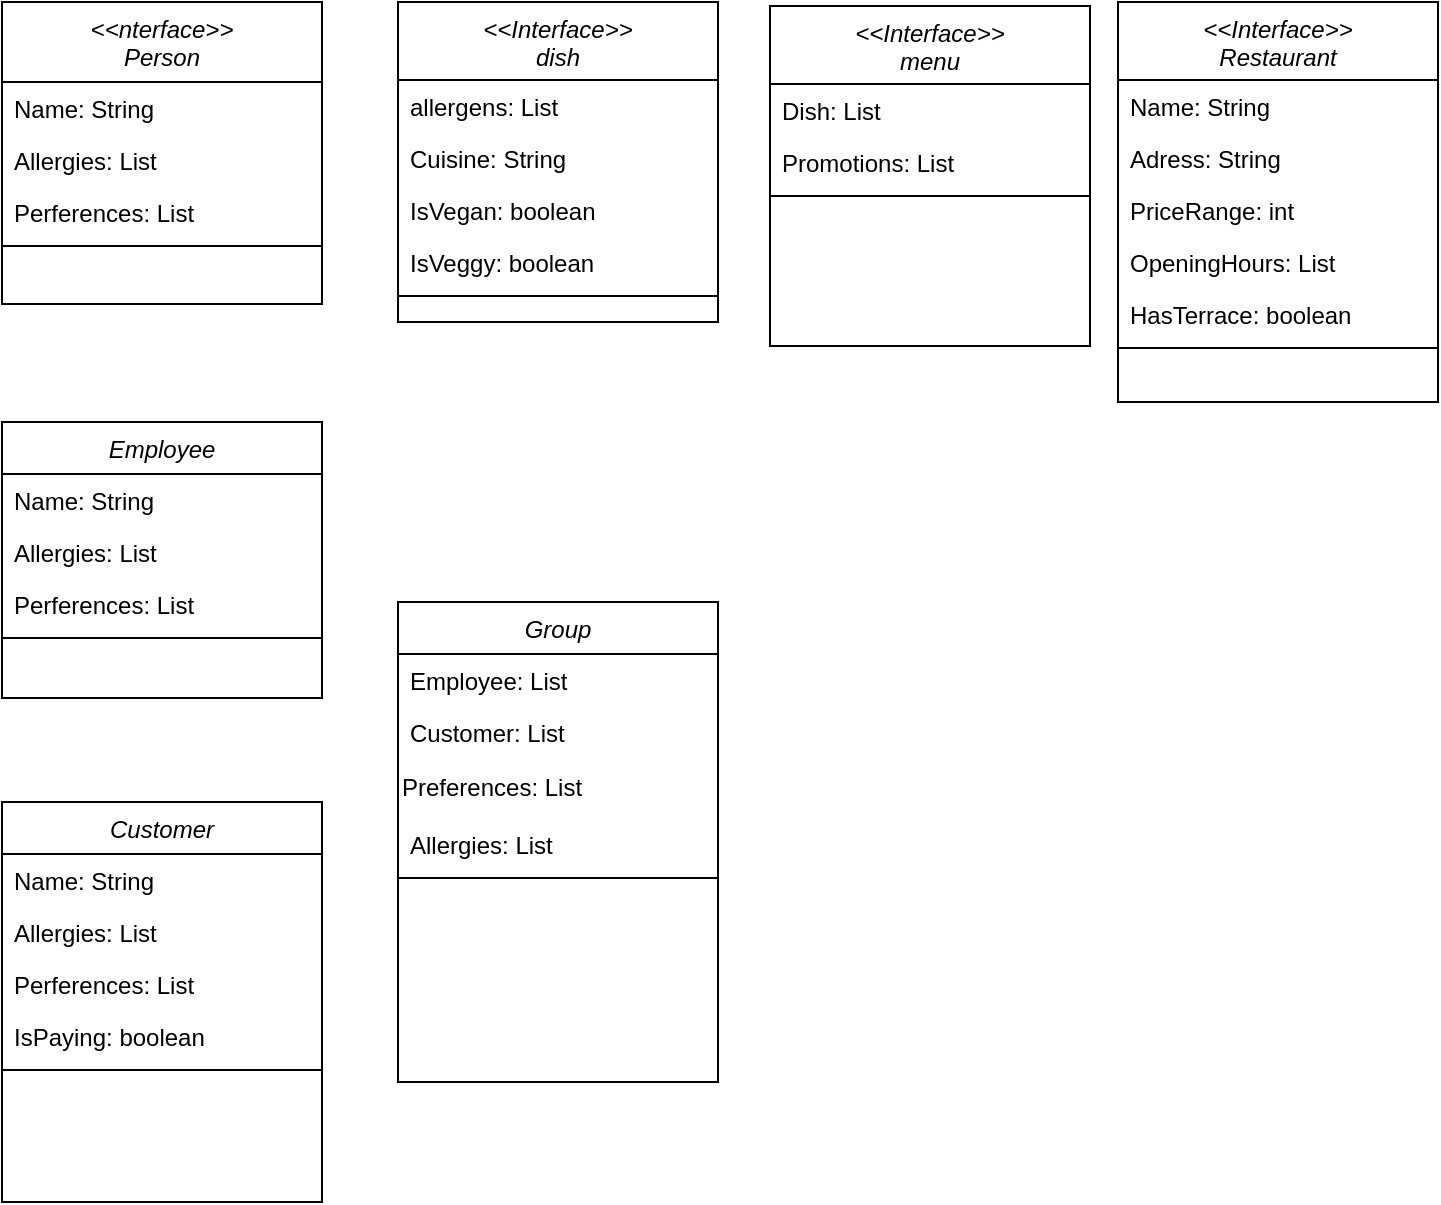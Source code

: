 <mxfile version="22.0.6" type="github">
  <diagram id="C5RBs43oDa-KdzZeNtuy" name="Page-1">
    <mxGraphModel dx="1386" dy="793" grid="1" gridSize="10" guides="1" tooltips="1" connect="1" arrows="1" fold="1" page="1" pageScale="1" pageWidth="827" pageHeight="1169" math="0" shadow="0">
      <root>
        <mxCell id="WIyWlLk6GJQsqaUBKTNV-0" />
        <mxCell id="WIyWlLk6GJQsqaUBKTNV-1" parent="WIyWlLk6GJQsqaUBKTNV-0" />
        <mxCell id="zkfFHV4jXpPFQw0GAbJ--0" value="Employee" style="swimlane;fontStyle=2;align=center;verticalAlign=top;childLayout=stackLayout;horizontal=1;startSize=26;horizontalStack=0;resizeParent=1;resizeLast=0;collapsible=1;marginBottom=0;rounded=0;shadow=0;strokeWidth=1;" parent="WIyWlLk6GJQsqaUBKTNV-1" vertex="1">
          <mxGeometry x="82" y="230" width="160" height="138" as="geometry">
            <mxRectangle x="80" y="70" width="160" height="26" as="alternateBounds" />
          </mxGeometry>
        </mxCell>
        <mxCell id="zkfFHV4jXpPFQw0GAbJ--1" value="Name: String" style="text;align=left;verticalAlign=top;spacingLeft=4;spacingRight=4;overflow=hidden;rotatable=0;points=[[0,0.5],[1,0.5]];portConstraint=eastwest;" parent="zkfFHV4jXpPFQw0GAbJ--0" vertex="1">
          <mxGeometry y="26" width="160" height="26" as="geometry" />
        </mxCell>
        <mxCell id="zkfFHV4jXpPFQw0GAbJ--2" value="Allergies: List" style="text;align=left;verticalAlign=top;spacingLeft=4;spacingRight=4;overflow=hidden;rotatable=0;points=[[0,0.5],[1,0.5]];portConstraint=eastwest;rounded=0;shadow=0;html=0;" parent="zkfFHV4jXpPFQw0GAbJ--0" vertex="1">
          <mxGeometry y="52" width="160" height="26" as="geometry" />
        </mxCell>
        <mxCell id="zkfFHV4jXpPFQw0GAbJ--3" value="Perferences: List" style="text;align=left;verticalAlign=top;spacingLeft=4;spacingRight=4;overflow=hidden;rotatable=0;points=[[0,0.5],[1,0.5]];portConstraint=eastwest;rounded=0;shadow=0;html=0;" parent="zkfFHV4jXpPFQw0GAbJ--0" vertex="1">
          <mxGeometry y="78" width="160" height="26" as="geometry" />
        </mxCell>
        <mxCell id="zkfFHV4jXpPFQw0GAbJ--4" value="" style="line;html=1;strokeWidth=1;align=left;verticalAlign=middle;spacingTop=-1;spacingLeft=3;spacingRight=3;rotatable=0;labelPosition=right;points=[];portConstraint=eastwest;" parent="zkfFHV4jXpPFQw0GAbJ--0" vertex="1">
          <mxGeometry y="104" width="160" height="8" as="geometry" />
        </mxCell>
        <mxCell id="-YHiIYk2IxeRn-UcxMWQ-12" value="Customer" style="swimlane;fontStyle=2;align=center;verticalAlign=top;childLayout=stackLayout;horizontal=1;startSize=26;horizontalStack=0;resizeParent=1;resizeLast=0;collapsible=1;marginBottom=0;rounded=0;shadow=0;strokeWidth=1;" vertex="1" parent="WIyWlLk6GJQsqaUBKTNV-1">
          <mxGeometry x="82" y="420" width="160" height="200" as="geometry">
            <mxRectangle x="80" y="70" width="160" height="26" as="alternateBounds" />
          </mxGeometry>
        </mxCell>
        <mxCell id="-YHiIYk2IxeRn-UcxMWQ-13" value="Name: String" style="text;align=left;verticalAlign=top;spacingLeft=4;spacingRight=4;overflow=hidden;rotatable=0;points=[[0,0.5],[1,0.5]];portConstraint=eastwest;" vertex="1" parent="-YHiIYk2IxeRn-UcxMWQ-12">
          <mxGeometry y="26" width="160" height="26" as="geometry" />
        </mxCell>
        <mxCell id="-YHiIYk2IxeRn-UcxMWQ-14" value="Allergies: List" style="text;align=left;verticalAlign=top;spacingLeft=4;spacingRight=4;overflow=hidden;rotatable=0;points=[[0,0.5],[1,0.5]];portConstraint=eastwest;rounded=0;shadow=0;html=0;" vertex="1" parent="-YHiIYk2IxeRn-UcxMWQ-12">
          <mxGeometry y="52" width="160" height="26" as="geometry" />
        </mxCell>
        <mxCell id="-YHiIYk2IxeRn-UcxMWQ-15" value="Perferences: List" style="text;align=left;verticalAlign=top;spacingLeft=4;spacingRight=4;overflow=hidden;rotatable=0;points=[[0,0.5],[1,0.5]];portConstraint=eastwest;rounded=0;shadow=0;html=0;" vertex="1" parent="-YHiIYk2IxeRn-UcxMWQ-12">
          <mxGeometry y="78" width="160" height="26" as="geometry" />
        </mxCell>
        <mxCell id="-YHiIYk2IxeRn-UcxMWQ-64" value="IsPaying: boolean" style="text;align=left;verticalAlign=top;spacingLeft=4;spacingRight=4;overflow=hidden;rotatable=0;points=[[0,0.5],[1,0.5]];portConstraint=eastwest;rounded=0;shadow=0;html=0;" vertex="1" parent="-YHiIYk2IxeRn-UcxMWQ-12">
          <mxGeometry y="104" width="160" height="26" as="geometry" />
        </mxCell>
        <mxCell id="-YHiIYk2IxeRn-UcxMWQ-16" value="" style="line;html=1;strokeWidth=1;align=left;verticalAlign=middle;spacingTop=-1;spacingLeft=3;spacingRight=3;rotatable=0;labelPosition=right;points=[];portConstraint=eastwest;" vertex="1" parent="-YHiIYk2IxeRn-UcxMWQ-12">
          <mxGeometry y="130" width="160" height="8" as="geometry" />
        </mxCell>
        <mxCell id="-YHiIYk2IxeRn-UcxMWQ-22" value="&lt;&lt;nterface&gt;&gt;&#xa;Person" style="swimlane;fontStyle=2;align=center;verticalAlign=top;childLayout=stackLayout;horizontal=1;startSize=40;horizontalStack=0;resizeParent=1;resizeLast=0;collapsible=1;marginBottom=0;rounded=0;shadow=0;strokeWidth=1;" vertex="1" parent="WIyWlLk6GJQsqaUBKTNV-1">
          <mxGeometry x="82" y="20" width="160" height="151" as="geometry">
            <mxRectangle x="80" y="70" width="160" height="26" as="alternateBounds" />
          </mxGeometry>
        </mxCell>
        <mxCell id="-YHiIYk2IxeRn-UcxMWQ-23" value="Name: String" style="text;align=left;verticalAlign=top;spacingLeft=4;spacingRight=4;overflow=hidden;rotatable=0;points=[[0,0.5],[1,0.5]];portConstraint=eastwest;" vertex="1" parent="-YHiIYk2IxeRn-UcxMWQ-22">
          <mxGeometry y="40" width="160" height="26" as="geometry" />
        </mxCell>
        <mxCell id="-YHiIYk2IxeRn-UcxMWQ-24" value="Allergies: List" style="text;align=left;verticalAlign=top;spacingLeft=4;spacingRight=4;overflow=hidden;rotatable=0;points=[[0,0.5],[1,0.5]];portConstraint=eastwest;rounded=0;shadow=0;html=0;" vertex="1" parent="-YHiIYk2IxeRn-UcxMWQ-22">
          <mxGeometry y="66" width="160" height="26" as="geometry" />
        </mxCell>
        <mxCell id="-YHiIYk2IxeRn-UcxMWQ-25" value="Perferences: List" style="text;align=left;verticalAlign=top;spacingLeft=4;spacingRight=4;overflow=hidden;rotatable=0;points=[[0,0.5],[1,0.5]];portConstraint=eastwest;rounded=0;shadow=0;html=0;" vertex="1" parent="-YHiIYk2IxeRn-UcxMWQ-22">
          <mxGeometry y="92" width="160" height="26" as="geometry" />
        </mxCell>
        <mxCell id="-YHiIYk2IxeRn-UcxMWQ-26" value="" style="line;html=1;strokeWidth=1;align=left;verticalAlign=middle;spacingTop=-1;spacingLeft=3;spacingRight=3;rotatable=0;labelPosition=right;points=[];portConstraint=eastwest;" vertex="1" parent="-YHiIYk2IxeRn-UcxMWQ-22">
          <mxGeometry y="118" width="160" height="8" as="geometry" />
        </mxCell>
        <mxCell id="-YHiIYk2IxeRn-UcxMWQ-30" value="&lt;&lt;Interface&gt;&gt;&#xa;Restaurant" style="swimlane;fontStyle=2;align=center;verticalAlign=top;childLayout=stackLayout;horizontal=1;startSize=39;horizontalStack=0;resizeParent=1;resizeLast=0;collapsible=1;marginBottom=0;rounded=0;shadow=0;strokeWidth=1;" vertex="1" parent="WIyWlLk6GJQsqaUBKTNV-1">
          <mxGeometry x="640" y="20" width="160" height="200" as="geometry">
            <mxRectangle x="80" y="70" width="160" height="26" as="alternateBounds" />
          </mxGeometry>
        </mxCell>
        <mxCell id="-YHiIYk2IxeRn-UcxMWQ-31" value="Name: String" style="text;align=left;verticalAlign=top;spacingLeft=4;spacingRight=4;overflow=hidden;rotatable=0;points=[[0,0.5],[1,0.5]];portConstraint=eastwest;" vertex="1" parent="-YHiIYk2IxeRn-UcxMWQ-30">
          <mxGeometry y="39" width="160" height="26" as="geometry" />
        </mxCell>
        <mxCell id="-YHiIYk2IxeRn-UcxMWQ-32" value="Adress: String" style="text;align=left;verticalAlign=top;spacingLeft=4;spacingRight=4;overflow=hidden;rotatable=0;points=[[0,0.5],[1,0.5]];portConstraint=eastwest;rounded=0;shadow=0;html=0;" vertex="1" parent="-YHiIYk2IxeRn-UcxMWQ-30">
          <mxGeometry y="65" width="160" height="26" as="geometry" />
        </mxCell>
        <mxCell id="-YHiIYk2IxeRn-UcxMWQ-63" value="PriceRange: int" style="text;align=left;verticalAlign=top;spacingLeft=4;spacingRight=4;overflow=hidden;rotatable=0;points=[[0,0.5],[1,0.5]];portConstraint=eastwest;rounded=0;shadow=0;html=0;" vertex="1" parent="-YHiIYk2IxeRn-UcxMWQ-30">
          <mxGeometry y="91" width="160" height="26" as="geometry" />
        </mxCell>
        <mxCell id="-YHiIYk2IxeRn-UcxMWQ-33" value="OpeningHours: List" style="text;align=left;verticalAlign=top;spacingLeft=4;spacingRight=4;overflow=hidden;rotatable=0;points=[[0,0.5],[1,0.5]];portConstraint=eastwest;rounded=0;shadow=0;html=0;" vertex="1" parent="-YHiIYk2IxeRn-UcxMWQ-30">
          <mxGeometry y="117" width="160" height="26" as="geometry" />
        </mxCell>
        <mxCell id="-YHiIYk2IxeRn-UcxMWQ-69" value="HasTerrace: boolean" style="text;align=left;verticalAlign=top;spacingLeft=4;spacingRight=4;overflow=hidden;rotatable=0;points=[[0,0.5],[1,0.5]];portConstraint=eastwest;rounded=0;shadow=0;html=0;" vertex="1" parent="-YHiIYk2IxeRn-UcxMWQ-30">
          <mxGeometry y="143" width="160" height="26" as="geometry" />
        </mxCell>
        <mxCell id="-YHiIYk2IxeRn-UcxMWQ-34" value="" style="line;html=1;strokeWidth=1;align=left;verticalAlign=middle;spacingTop=-1;spacingLeft=3;spacingRight=3;rotatable=0;labelPosition=right;points=[];portConstraint=eastwest;" vertex="1" parent="-YHiIYk2IxeRn-UcxMWQ-30">
          <mxGeometry y="169" width="160" height="8" as="geometry" />
        </mxCell>
        <mxCell id="-YHiIYk2IxeRn-UcxMWQ-35" value="&lt;&lt;Interface&gt;&gt;&#xa;menu" style="swimlane;fontStyle=2;align=center;verticalAlign=top;childLayout=stackLayout;horizontal=1;startSize=39;horizontalStack=0;resizeParent=1;resizeLast=0;collapsible=1;marginBottom=0;rounded=0;shadow=0;strokeWidth=1;" vertex="1" parent="WIyWlLk6GJQsqaUBKTNV-1">
          <mxGeometry x="466" y="22" width="160" height="170" as="geometry">
            <mxRectangle x="80" y="70" width="160" height="26" as="alternateBounds" />
          </mxGeometry>
        </mxCell>
        <mxCell id="-YHiIYk2IxeRn-UcxMWQ-36" value="Dish: List" style="text;align=left;verticalAlign=top;spacingLeft=4;spacingRight=4;overflow=hidden;rotatable=0;points=[[0,0.5],[1,0.5]];portConstraint=eastwest;" vertex="1" parent="-YHiIYk2IxeRn-UcxMWQ-35">
          <mxGeometry y="39" width="160" height="26" as="geometry" />
        </mxCell>
        <mxCell id="-YHiIYk2IxeRn-UcxMWQ-66" value="Promotions: List" style="text;align=left;verticalAlign=top;spacingLeft=4;spacingRight=4;overflow=hidden;rotatable=0;points=[[0,0.5],[1,0.5]];portConstraint=eastwest;" vertex="1" parent="-YHiIYk2IxeRn-UcxMWQ-35">
          <mxGeometry y="65" width="160" height="26" as="geometry" />
        </mxCell>
        <mxCell id="-YHiIYk2IxeRn-UcxMWQ-39" value="" style="line;html=1;strokeWidth=1;align=left;verticalAlign=middle;spacingTop=-1;spacingLeft=3;spacingRight=3;rotatable=0;labelPosition=right;points=[];portConstraint=eastwest;" vertex="1" parent="-YHiIYk2IxeRn-UcxMWQ-35">
          <mxGeometry y="91" width="160" height="8" as="geometry" />
        </mxCell>
        <mxCell id="-YHiIYk2IxeRn-UcxMWQ-40" value="&lt;&lt;Interface&gt;&gt;&#xa;dish" style="swimlane;fontStyle=2;align=center;verticalAlign=top;childLayout=stackLayout;horizontal=1;startSize=39;horizontalStack=0;resizeParent=1;resizeLast=0;collapsible=1;marginBottom=0;rounded=0;shadow=0;strokeWidth=1;" vertex="1" parent="WIyWlLk6GJQsqaUBKTNV-1">
          <mxGeometry x="280" y="20" width="160" height="160" as="geometry">
            <mxRectangle x="80" y="70" width="160" height="26" as="alternateBounds" />
          </mxGeometry>
        </mxCell>
        <mxCell id="-YHiIYk2IxeRn-UcxMWQ-41" value="allergens: List" style="text;align=left;verticalAlign=top;spacingLeft=4;spacingRight=4;overflow=hidden;rotatable=0;points=[[0,0.5],[1,0.5]];portConstraint=eastwest;" vertex="1" parent="-YHiIYk2IxeRn-UcxMWQ-40">
          <mxGeometry y="39" width="160" height="26" as="geometry" />
        </mxCell>
        <mxCell id="-YHiIYk2IxeRn-UcxMWQ-65" value="Cuisine: String" style="text;align=left;verticalAlign=top;spacingLeft=4;spacingRight=4;overflow=hidden;rotatable=0;points=[[0,0.5],[1,0.5]];portConstraint=eastwest;" vertex="1" parent="-YHiIYk2IxeRn-UcxMWQ-40">
          <mxGeometry y="65" width="160" height="26" as="geometry" />
        </mxCell>
        <mxCell id="-YHiIYk2IxeRn-UcxMWQ-67" value="IsVegan: boolean" style="text;align=left;verticalAlign=top;spacingLeft=4;spacingRight=4;overflow=hidden;rotatable=0;points=[[0,0.5],[1,0.5]];portConstraint=eastwest;" vertex="1" parent="-YHiIYk2IxeRn-UcxMWQ-40">
          <mxGeometry y="91" width="160" height="26" as="geometry" />
        </mxCell>
        <mxCell id="-YHiIYk2IxeRn-UcxMWQ-68" value="IsVeggy: boolean" style="text;align=left;verticalAlign=top;spacingLeft=4;spacingRight=4;overflow=hidden;rotatable=0;points=[[0,0.5],[1,0.5]];portConstraint=eastwest;" vertex="1" parent="-YHiIYk2IxeRn-UcxMWQ-40">
          <mxGeometry y="117" width="160" height="26" as="geometry" />
        </mxCell>
        <mxCell id="-YHiIYk2IxeRn-UcxMWQ-44" value="" style="line;html=1;strokeWidth=1;align=left;verticalAlign=middle;spacingTop=-1;spacingLeft=3;spacingRight=3;rotatable=0;labelPosition=right;points=[];portConstraint=eastwest;" vertex="1" parent="-YHiIYk2IxeRn-UcxMWQ-40">
          <mxGeometry y="143" width="160" height="8" as="geometry" />
        </mxCell>
        <mxCell id="-YHiIYk2IxeRn-UcxMWQ-55" value="Group" style="swimlane;fontStyle=2;align=center;verticalAlign=top;childLayout=stackLayout;horizontal=1;startSize=26;horizontalStack=0;resizeParent=1;resizeLast=0;collapsible=1;marginBottom=0;rounded=0;shadow=0;strokeWidth=1;" vertex="1" parent="WIyWlLk6GJQsqaUBKTNV-1">
          <mxGeometry x="280" y="320" width="160" height="240" as="geometry">
            <mxRectangle x="80" y="70" width="160" height="26" as="alternateBounds" />
          </mxGeometry>
        </mxCell>
        <mxCell id="-YHiIYk2IxeRn-UcxMWQ-56" value="Employee: List" style="text;align=left;verticalAlign=top;spacingLeft=4;spacingRight=4;overflow=hidden;rotatable=0;points=[[0,0.5],[1,0.5]];portConstraint=eastwest;" vertex="1" parent="-YHiIYk2IxeRn-UcxMWQ-55">
          <mxGeometry y="26" width="160" height="26" as="geometry" />
        </mxCell>
        <mxCell id="-YHiIYk2IxeRn-UcxMWQ-57" value="Customer: List" style="text;align=left;verticalAlign=top;spacingLeft=4;spacingRight=4;overflow=hidden;rotatable=0;points=[[0,0.5],[1,0.5]];portConstraint=eastwest;rounded=0;shadow=0;html=0;" vertex="1" parent="-YHiIYk2IxeRn-UcxMWQ-55">
          <mxGeometry y="52" width="160" height="26" as="geometry" />
        </mxCell>
        <mxCell id="-YHiIYk2IxeRn-UcxMWQ-61" value="Preferences: List" style="text;strokeColor=none;align=left;fillColor=none;html=1;verticalAlign=middle;whiteSpace=wrap;rounded=0;" vertex="1" parent="-YHiIYk2IxeRn-UcxMWQ-55">
          <mxGeometry y="78" width="160" height="30" as="geometry" />
        </mxCell>
        <mxCell id="-YHiIYk2IxeRn-UcxMWQ-58" value="Allergies: List" style="text;align=left;verticalAlign=top;spacingLeft=4;spacingRight=4;overflow=hidden;rotatable=0;points=[[0,0.5],[1,0.5]];portConstraint=eastwest;rounded=0;shadow=0;html=0;" vertex="1" parent="-YHiIYk2IxeRn-UcxMWQ-55">
          <mxGeometry y="108" width="160" height="26" as="geometry" />
        </mxCell>
        <mxCell id="-YHiIYk2IxeRn-UcxMWQ-59" value="" style="line;html=1;strokeWidth=1;align=left;verticalAlign=middle;spacingTop=-1;spacingLeft=3;spacingRight=3;rotatable=0;labelPosition=right;points=[];portConstraint=eastwest;" vertex="1" parent="-YHiIYk2IxeRn-UcxMWQ-55">
          <mxGeometry y="134" width="160" height="8" as="geometry" />
        </mxCell>
      </root>
    </mxGraphModel>
  </diagram>
</mxfile>
